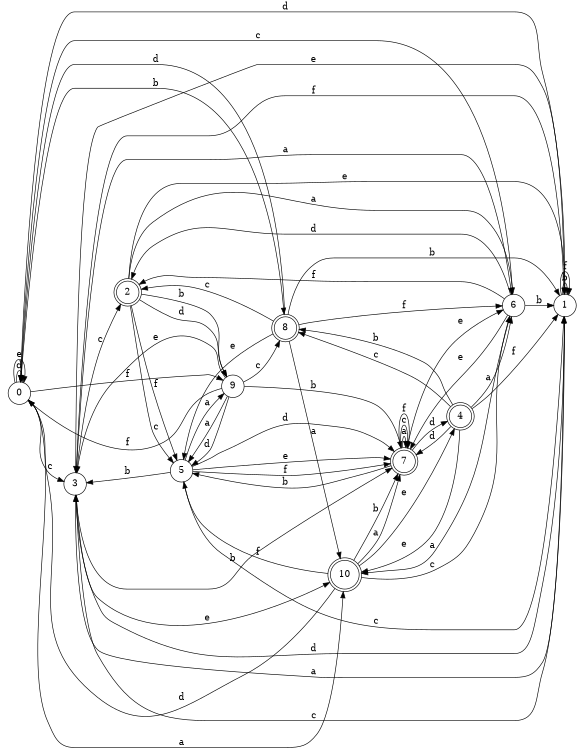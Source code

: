 digraph n9_7 {
__start0 [label="" shape="none"];

rankdir=LR;
size="8,5";

s0 [style="filled", color="black", fillcolor="white" shape="circle", label="0"];
s1 [style="filled", color="black", fillcolor="white" shape="circle", label="1"];
s2 [style="rounded,filled", color="black", fillcolor="white" shape="doublecircle", label="2"];
s3 [style="filled", color="black", fillcolor="white" shape="circle", label="3"];
s4 [style="rounded,filled", color="black", fillcolor="white" shape="doublecircle", label="4"];
s5 [style="filled", color="black", fillcolor="white" shape="circle", label="5"];
s6 [style="filled", color="black", fillcolor="white" shape="circle", label="6"];
s7 [style="rounded,filled", color="black", fillcolor="white" shape="doublecircle", label="7"];
s8 [style="rounded,filled", color="black", fillcolor="white" shape="doublecircle", label="8"];
s9 [style="filled", color="black", fillcolor="white" shape="circle", label="9"];
s10 [style="rounded,filled", color="black", fillcolor="white" shape="doublecircle", label="10"];
s0 -> s10 [label="a"];
s0 -> s8 [label="b"];
s0 -> s3 [label="c"];
s0 -> s0 [label="d"];
s0 -> s0 [label="e"];
s0 -> s9 [label="f"];
s1 -> s3 [label="a"];
s1 -> s1 [label="b"];
s1 -> s3 [label="c"];
s1 -> s0 [label="d"];
s1 -> s3 [label="e"];
s1 -> s1 [label="f"];
s2 -> s6 [label="a"];
s2 -> s9 [label="b"];
s2 -> s5 [label="c"];
s2 -> s9 [label="d"];
s2 -> s1 [label="e"];
s2 -> s5 [label="f"];
s3 -> s6 [label="a"];
s3 -> s7 [label="b"];
s3 -> s2 [label="c"];
s3 -> s1 [label="d"];
s3 -> s10 [label="e"];
s3 -> s1 [label="f"];
s4 -> s6 [label="a"];
s4 -> s8 [label="b"];
s4 -> s8 [label="c"];
s4 -> s7 [label="d"];
s4 -> s10 [label="e"];
s4 -> s1 [label="f"];
s5 -> s9 [label="a"];
s5 -> s3 [label="b"];
s5 -> s1 [label="c"];
s5 -> s7 [label="d"];
s5 -> s7 [label="e"];
s5 -> s7 [label="f"];
s6 -> s10 [label="a"];
s6 -> s1 [label="b"];
s6 -> s0 [label="c"];
s6 -> s2 [label="d"];
s6 -> s7 [label="e"];
s6 -> s2 [label="f"];
s7 -> s7 [label="a"];
s7 -> s5 [label="b"];
s7 -> s7 [label="c"];
s7 -> s4 [label="d"];
s7 -> s6 [label="e"];
s7 -> s7 [label="f"];
s8 -> s10 [label="a"];
s8 -> s1 [label="b"];
s8 -> s2 [label="c"];
s8 -> s0 [label="d"];
s8 -> s5 [label="e"];
s8 -> s6 [label="f"];
s9 -> s5 [label="a"];
s9 -> s7 [label="b"];
s9 -> s8 [label="c"];
s9 -> s5 [label="d"];
s9 -> s3 [label="e"];
s9 -> s0 [label="f"];
s10 -> s7 [label="a"];
s10 -> s7 [label="b"];
s10 -> s6 [label="c"];
s10 -> s0 [label="d"];
s10 -> s4 [label="e"];
s10 -> s5 [label="f"];

}